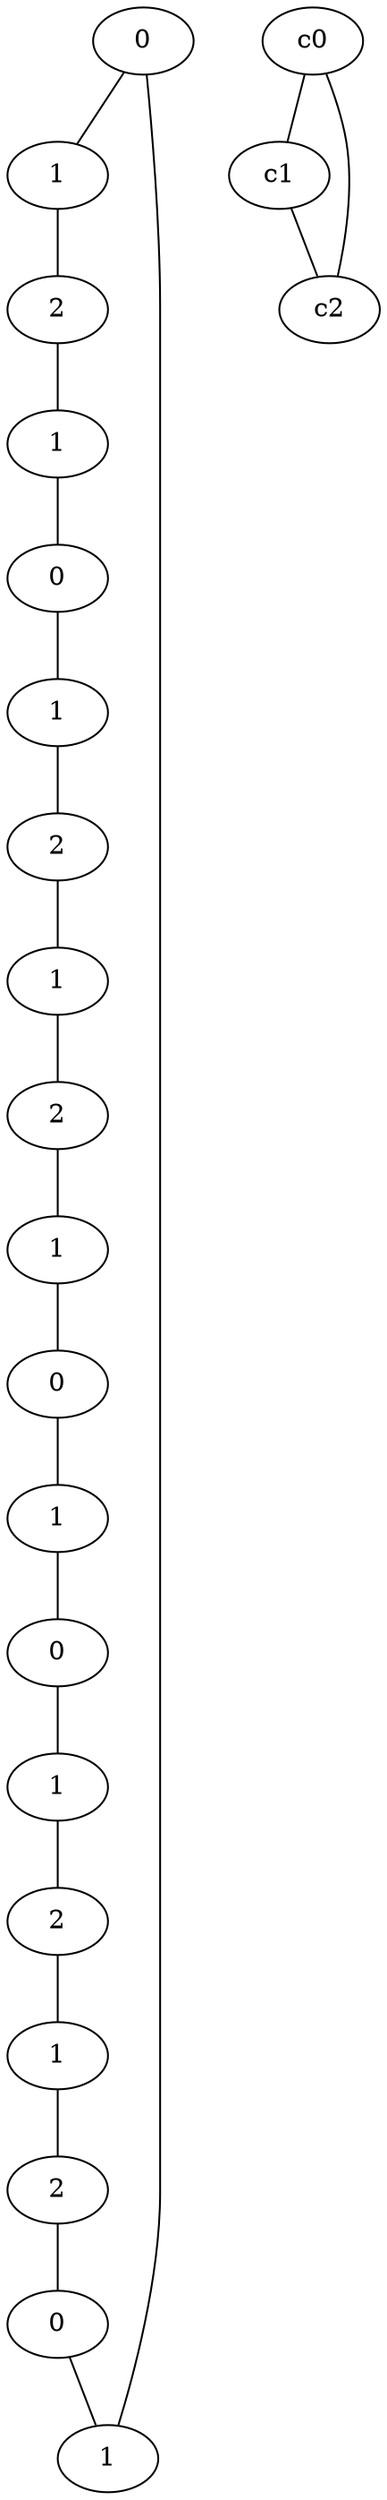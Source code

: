 graph {
a0[label=0];
a1[label=1];
a2[label=2];
a3[label=1];
a4[label=0];
a5[label=1];
a6[label=2];
a7[label=1];
a8[label=2];
a9[label=1];
a10[label=0];
a11[label=1];
a12[label=0];
a13[label=1];
a14[label=2];
a15[label=1];
a16[label=2];
a17[label=0];
a18[label=1];
a0 -- a1;
a0 -- a18;
a1 -- a2;
a2 -- a3;
a3 -- a4;
a4 -- a5;
a5 -- a6;
a6 -- a7;
a7 -- a8;
a8 -- a9;
a9 -- a10;
a10 -- a11;
a11 -- a12;
a12 -- a13;
a13 -- a14;
a14 -- a15;
a15 -- a16;
a16 -- a17;
a17 -- a18;
c0 -- c1;
c0 -- c2;
c1 -- c2;
}
